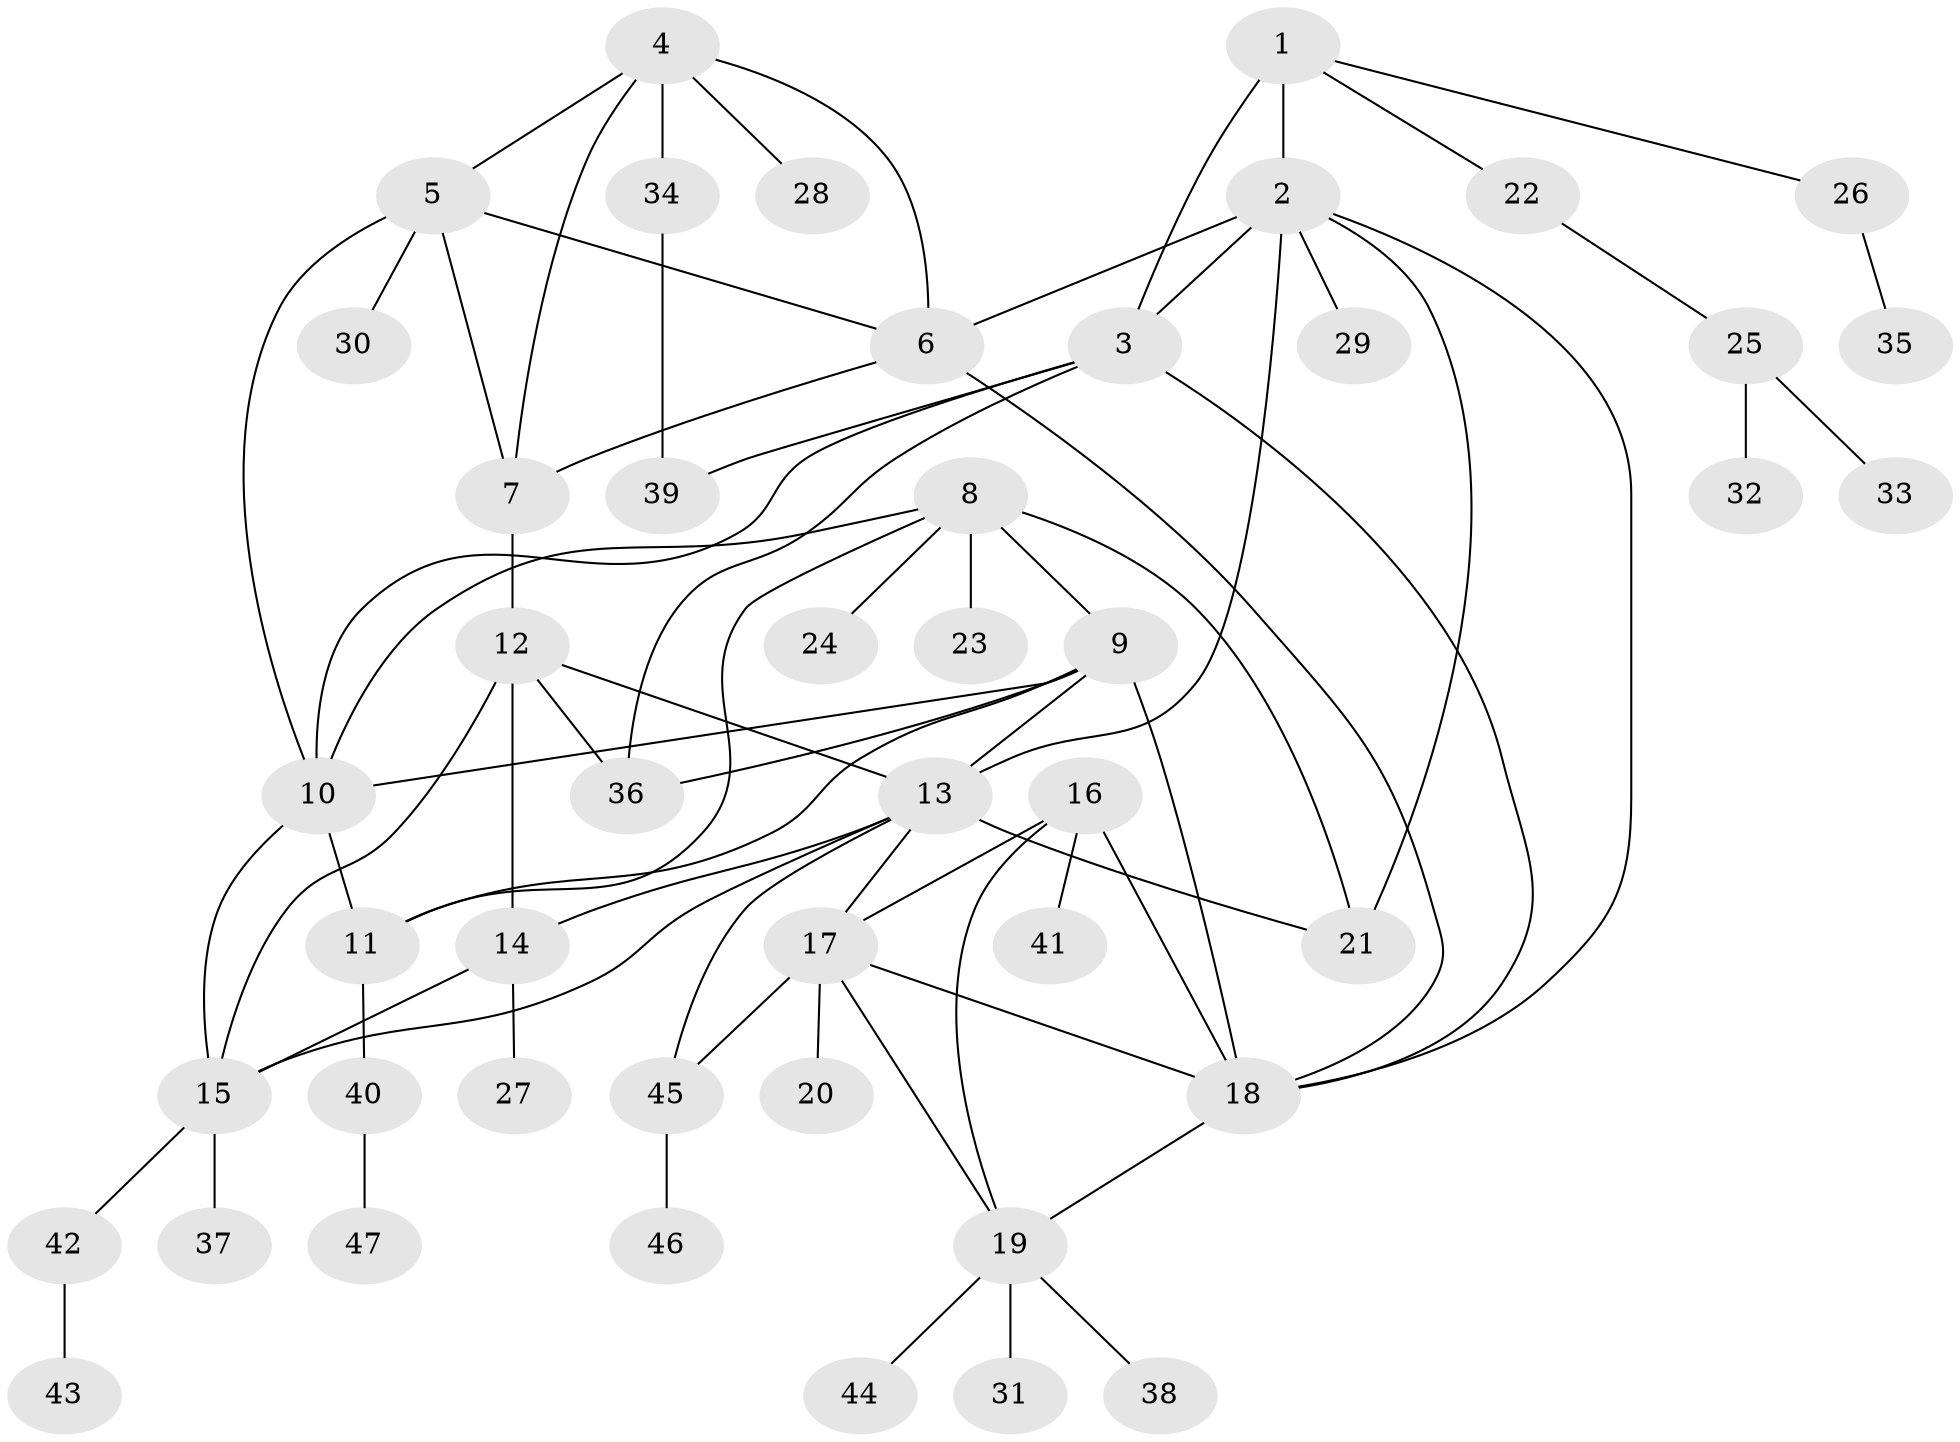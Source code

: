 // original degree distribution, {3: 0.053763440860215055, 9: 0.021505376344086023, 5: 0.03225806451612903, 7: 0.03225806451612903, 6: 0.043010752688172046, 10: 0.010752688172043012, 11: 0.021505376344086023, 4: 0.043010752688172046, 8: 0.021505376344086023, 1: 0.5268817204301075, 2: 0.1935483870967742}
// Generated by graph-tools (version 1.1) at 2025/52/03/04/25 22:52:09]
// undirected, 47 vertices, 73 edges
graph export_dot {
  node [color=gray90,style=filled];
  1;
  2;
  3;
  4;
  5;
  6;
  7;
  8;
  9;
  10;
  11;
  12;
  13;
  14;
  15;
  16;
  17;
  18;
  19;
  20;
  21;
  22;
  23;
  24;
  25;
  26;
  27;
  28;
  29;
  30;
  31;
  32;
  33;
  34;
  35;
  36;
  37;
  38;
  39;
  40;
  41;
  42;
  43;
  44;
  45;
  46;
  47;
  1 -- 2 [weight=2.0];
  1 -- 3 [weight=2.0];
  1 -- 22 [weight=1.0];
  1 -- 26 [weight=1.0];
  2 -- 3 [weight=1.0];
  2 -- 6 [weight=1.0];
  2 -- 13 [weight=1.0];
  2 -- 18 [weight=1.0];
  2 -- 21 [weight=1.0];
  2 -- 29 [weight=1.0];
  3 -- 10 [weight=1.0];
  3 -- 18 [weight=1.0];
  3 -- 36 [weight=1.0];
  3 -- 39 [weight=1.0];
  4 -- 5 [weight=1.0];
  4 -- 6 [weight=1.0];
  4 -- 7 [weight=1.0];
  4 -- 28 [weight=1.0];
  4 -- 34 [weight=1.0];
  5 -- 6 [weight=1.0];
  5 -- 7 [weight=1.0];
  5 -- 10 [weight=1.0];
  5 -- 30 [weight=1.0];
  6 -- 7 [weight=1.0];
  6 -- 18 [weight=1.0];
  7 -- 12 [weight=6.0];
  8 -- 9 [weight=1.0];
  8 -- 10 [weight=1.0];
  8 -- 11 [weight=1.0];
  8 -- 21 [weight=1.0];
  8 -- 23 [weight=1.0];
  8 -- 24 [weight=1.0];
  9 -- 10 [weight=1.0];
  9 -- 11 [weight=1.0];
  9 -- 13 [weight=1.0];
  9 -- 18 [weight=1.0];
  9 -- 36 [weight=3.0];
  10 -- 11 [weight=5.0];
  10 -- 15 [weight=1.0];
  11 -- 40 [weight=1.0];
  12 -- 13 [weight=1.0];
  12 -- 14 [weight=1.0];
  12 -- 15 [weight=1.0];
  12 -- 36 [weight=1.0];
  13 -- 14 [weight=1.0];
  13 -- 15 [weight=1.0];
  13 -- 17 [weight=1.0];
  13 -- 21 [weight=3.0];
  13 -- 45 [weight=1.0];
  14 -- 15 [weight=1.0];
  14 -- 27 [weight=1.0];
  15 -- 37 [weight=1.0];
  15 -- 42 [weight=1.0];
  16 -- 17 [weight=1.0];
  16 -- 18 [weight=1.0];
  16 -- 19 [weight=1.0];
  16 -- 41 [weight=1.0];
  17 -- 18 [weight=1.0];
  17 -- 19 [weight=1.0];
  17 -- 20 [weight=2.0];
  17 -- 45 [weight=1.0];
  18 -- 19 [weight=1.0];
  19 -- 31 [weight=1.0];
  19 -- 38 [weight=1.0];
  19 -- 44 [weight=1.0];
  22 -- 25 [weight=1.0];
  25 -- 32 [weight=1.0];
  25 -- 33 [weight=1.0];
  26 -- 35 [weight=1.0];
  34 -- 39 [weight=1.0];
  40 -- 47 [weight=1.0];
  42 -- 43 [weight=1.0];
  45 -- 46 [weight=1.0];
}
